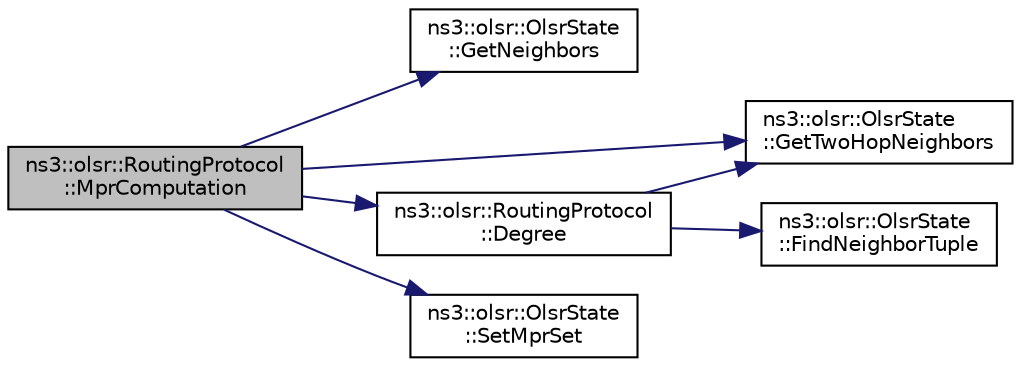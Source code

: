 digraph "ns3::olsr::RoutingProtocol::MprComputation"
{
  edge [fontname="Helvetica",fontsize="10",labelfontname="Helvetica",labelfontsize="10"];
  node [fontname="Helvetica",fontsize="10",shape=record];
  rankdir="LR";
  Node1 [label="ns3::olsr::RoutingProtocol\l::MprComputation",height=0.2,width=0.4,color="black", fillcolor="grey75", style="filled", fontcolor="black"];
  Node1 -> Node2 [color="midnightblue",fontsize="10",style="solid"];
  Node2 [label="ns3::olsr::OlsrState\l::GetNeighbors",height=0.2,width=0.4,color="black", fillcolor="white", style="filled",URL="$d1/d02/classns3_1_1olsr_1_1OlsrState.html#a82d5882ca3fdb93a9c1110c6f176c03c"];
  Node1 -> Node3 [color="midnightblue",fontsize="10",style="solid"];
  Node3 [label="ns3::olsr::OlsrState\l::GetTwoHopNeighbors",height=0.2,width=0.4,color="black", fillcolor="white", style="filled",URL="$d1/d02/classns3_1_1olsr_1_1OlsrState.html#ab03738874d0d785b770beef6dc9c2e1a"];
  Node1 -> Node4 [color="midnightblue",fontsize="10",style="solid"];
  Node4 [label="ns3::olsr::RoutingProtocol\l::Degree",height=0.2,width=0.4,color="black", fillcolor="white", style="filled",URL="$d6/dbb/classns3_1_1olsr_1_1RoutingProtocol.html#af4806875b065d6fe5704ce65824dc1a7",tooltip="This auxiliary function (defined in {3626}) is used for calculating the MPR Set. "];
  Node4 -> Node3 [color="midnightblue",fontsize="10",style="solid"];
  Node4 -> Node5 [color="midnightblue",fontsize="10",style="solid"];
  Node5 [label="ns3::olsr::OlsrState\l::FindNeighborTuple",height=0.2,width=0.4,color="black", fillcolor="white", style="filled",URL="$d1/d02/classns3_1_1olsr_1_1OlsrState.html#ae116327f63bf588f61e55c7e3f905787"];
  Node1 -> Node6 [color="midnightblue",fontsize="10",style="solid"];
  Node6 [label="ns3::olsr::OlsrState\l::SetMprSet",height=0.2,width=0.4,color="black", fillcolor="white", style="filled",URL="$d1/d02/classns3_1_1olsr_1_1OlsrState.html#a8c59c2a9b6932ad26772f7041bd4d4e3"];
}
